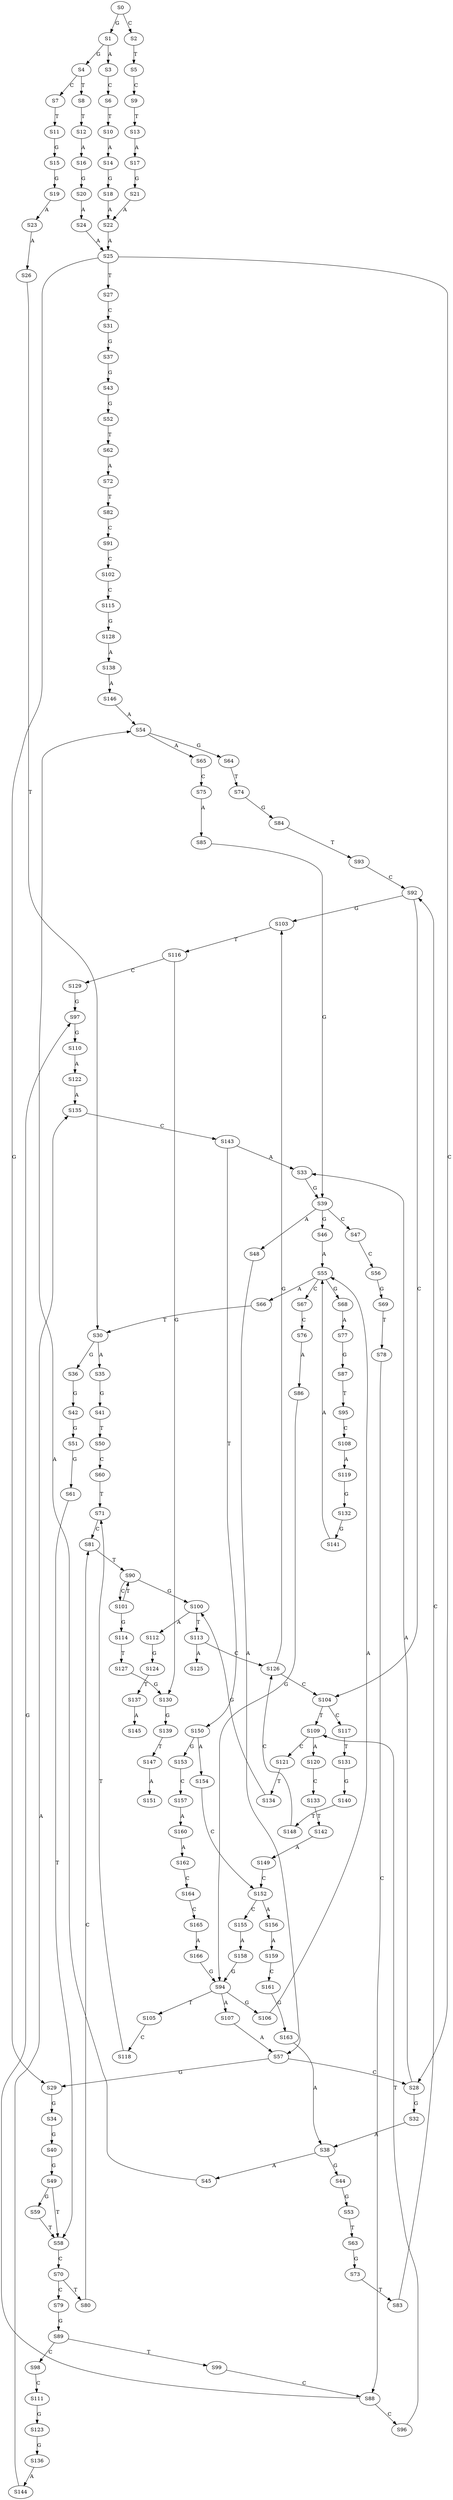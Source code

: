 strict digraph  {
	S0 -> S1 [ label = G ];
	S0 -> S2 [ label = C ];
	S1 -> S3 [ label = A ];
	S1 -> S4 [ label = G ];
	S2 -> S5 [ label = T ];
	S3 -> S6 [ label = C ];
	S4 -> S7 [ label = C ];
	S4 -> S8 [ label = T ];
	S5 -> S9 [ label = C ];
	S6 -> S10 [ label = T ];
	S7 -> S11 [ label = T ];
	S8 -> S12 [ label = T ];
	S9 -> S13 [ label = T ];
	S10 -> S14 [ label = A ];
	S11 -> S15 [ label = G ];
	S12 -> S16 [ label = A ];
	S13 -> S17 [ label = A ];
	S14 -> S18 [ label = G ];
	S15 -> S19 [ label = G ];
	S16 -> S20 [ label = G ];
	S17 -> S21 [ label = G ];
	S18 -> S22 [ label = A ];
	S19 -> S23 [ label = A ];
	S20 -> S24 [ label = A ];
	S21 -> S22 [ label = A ];
	S22 -> S25 [ label = A ];
	S23 -> S26 [ label = A ];
	S24 -> S25 [ label = A ];
	S25 -> S27 [ label = T ];
	S25 -> S28 [ label = C ];
	S25 -> S29 [ label = G ];
	S26 -> S30 [ label = T ];
	S27 -> S31 [ label = C ];
	S28 -> S32 [ label = G ];
	S28 -> S33 [ label = A ];
	S29 -> S34 [ label = G ];
	S30 -> S35 [ label = A ];
	S30 -> S36 [ label = G ];
	S31 -> S37 [ label = G ];
	S32 -> S38 [ label = A ];
	S33 -> S39 [ label = G ];
	S34 -> S40 [ label = G ];
	S35 -> S41 [ label = G ];
	S36 -> S42 [ label = G ];
	S37 -> S43 [ label = G ];
	S38 -> S44 [ label = G ];
	S38 -> S45 [ label = A ];
	S39 -> S46 [ label = G ];
	S39 -> S47 [ label = C ];
	S39 -> S48 [ label = A ];
	S40 -> S49 [ label = G ];
	S41 -> S50 [ label = T ];
	S42 -> S51 [ label = G ];
	S43 -> S52 [ label = G ];
	S44 -> S53 [ label = G ];
	S45 -> S54 [ label = A ];
	S46 -> S55 [ label = A ];
	S47 -> S56 [ label = C ];
	S48 -> S57 [ label = A ];
	S49 -> S58 [ label = T ];
	S49 -> S59 [ label = G ];
	S50 -> S60 [ label = C ];
	S51 -> S61 [ label = G ];
	S52 -> S62 [ label = T ];
	S53 -> S63 [ label = T ];
	S54 -> S64 [ label = G ];
	S54 -> S65 [ label = A ];
	S55 -> S66 [ label = A ];
	S55 -> S67 [ label = C ];
	S55 -> S68 [ label = G ];
	S56 -> S69 [ label = G ];
	S57 -> S28 [ label = C ];
	S57 -> S29 [ label = G ];
	S58 -> S70 [ label = C ];
	S59 -> S58 [ label = T ];
	S60 -> S71 [ label = T ];
	S61 -> S58 [ label = T ];
	S62 -> S72 [ label = A ];
	S63 -> S73 [ label = G ];
	S64 -> S74 [ label = T ];
	S65 -> S75 [ label = C ];
	S66 -> S30 [ label = T ];
	S67 -> S76 [ label = C ];
	S68 -> S77 [ label = A ];
	S69 -> S78 [ label = T ];
	S70 -> S79 [ label = C ];
	S70 -> S80 [ label = T ];
	S71 -> S81 [ label = C ];
	S72 -> S82 [ label = T ];
	S73 -> S83 [ label = T ];
	S74 -> S84 [ label = G ];
	S75 -> S85 [ label = A ];
	S76 -> S86 [ label = A ];
	S77 -> S87 [ label = G ];
	S78 -> S88 [ label = C ];
	S79 -> S89 [ label = G ];
	S80 -> S81 [ label = C ];
	S81 -> S90 [ label = T ];
	S82 -> S91 [ label = C ];
	S83 -> S92 [ label = C ];
	S84 -> S93 [ label = T ];
	S85 -> S39 [ label = G ];
	S86 -> S94 [ label = G ];
	S87 -> S95 [ label = T ];
	S88 -> S96 [ label = C ];
	S88 -> S97 [ label = G ];
	S89 -> S98 [ label = C ];
	S89 -> S99 [ label = T ];
	S90 -> S100 [ label = G ];
	S90 -> S101 [ label = C ];
	S91 -> S102 [ label = C ];
	S92 -> S103 [ label = G ];
	S92 -> S104 [ label = C ];
	S93 -> S92 [ label = C ];
	S94 -> S105 [ label = T ];
	S94 -> S106 [ label = G ];
	S94 -> S107 [ label = A ];
	S95 -> S108 [ label = C ];
	S96 -> S109 [ label = T ];
	S97 -> S110 [ label = G ];
	S98 -> S111 [ label = C ];
	S99 -> S88 [ label = C ];
	S100 -> S112 [ label = A ];
	S100 -> S113 [ label = T ];
	S101 -> S90 [ label = T ];
	S101 -> S114 [ label = G ];
	S102 -> S115 [ label = C ];
	S103 -> S116 [ label = T ];
	S104 -> S109 [ label = T ];
	S104 -> S117 [ label = C ];
	S105 -> S118 [ label = C ];
	S106 -> S55 [ label = A ];
	S107 -> S57 [ label = A ];
	S108 -> S119 [ label = A ];
	S109 -> S120 [ label = A ];
	S109 -> S121 [ label = C ];
	S110 -> S122 [ label = A ];
	S111 -> S123 [ label = G ];
	S112 -> S124 [ label = G ];
	S113 -> S125 [ label = A ];
	S113 -> S126 [ label = C ];
	S114 -> S127 [ label = T ];
	S115 -> S128 [ label = G ];
	S116 -> S129 [ label = C ];
	S116 -> S130 [ label = G ];
	S117 -> S131 [ label = T ];
	S118 -> S71 [ label = T ];
	S119 -> S132 [ label = G ];
	S120 -> S133 [ label = C ];
	S121 -> S134 [ label = T ];
	S122 -> S135 [ label = A ];
	S123 -> S136 [ label = G ];
	S124 -> S137 [ label = T ];
	S126 -> S104 [ label = C ];
	S126 -> S103 [ label = G ];
	S127 -> S130 [ label = G ];
	S128 -> S138 [ label = A ];
	S129 -> S97 [ label = G ];
	S130 -> S139 [ label = G ];
	S131 -> S140 [ label = G ];
	S132 -> S141 [ label = G ];
	S133 -> S142 [ label = T ];
	S134 -> S100 [ label = G ];
	S135 -> S143 [ label = C ];
	S136 -> S144 [ label = A ];
	S137 -> S145 [ label = A ];
	S138 -> S146 [ label = A ];
	S139 -> S147 [ label = T ];
	S140 -> S148 [ label = T ];
	S141 -> S55 [ label = A ];
	S142 -> S149 [ label = A ];
	S143 -> S33 [ label = A ];
	S143 -> S150 [ label = T ];
	S144 -> S135 [ label = A ];
	S146 -> S54 [ label = A ];
	S147 -> S151 [ label = A ];
	S148 -> S126 [ label = C ];
	S149 -> S152 [ label = C ];
	S150 -> S153 [ label = G ];
	S150 -> S154 [ label = A ];
	S152 -> S155 [ label = C ];
	S152 -> S156 [ label = A ];
	S153 -> S157 [ label = C ];
	S154 -> S152 [ label = C ];
	S155 -> S158 [ label = A ];
	S156 -> S159 [ label = A ];
	S157 -> S160 [ label = A ];
	S158 -> S94 [ label = G ];
	S159 -> S161 [ label = C ];
	S160 -> S162 [ label = A ];
	S161 -> S163 [ label = G ];
	S162 -> S164 [ label = C ];
	S163 -> S38 [ label = A ];
	S164 -> S165 [ label = C ];
	S165 -> S166 [ label = A ];
	S166 -> S94 [ label = G ];
}
